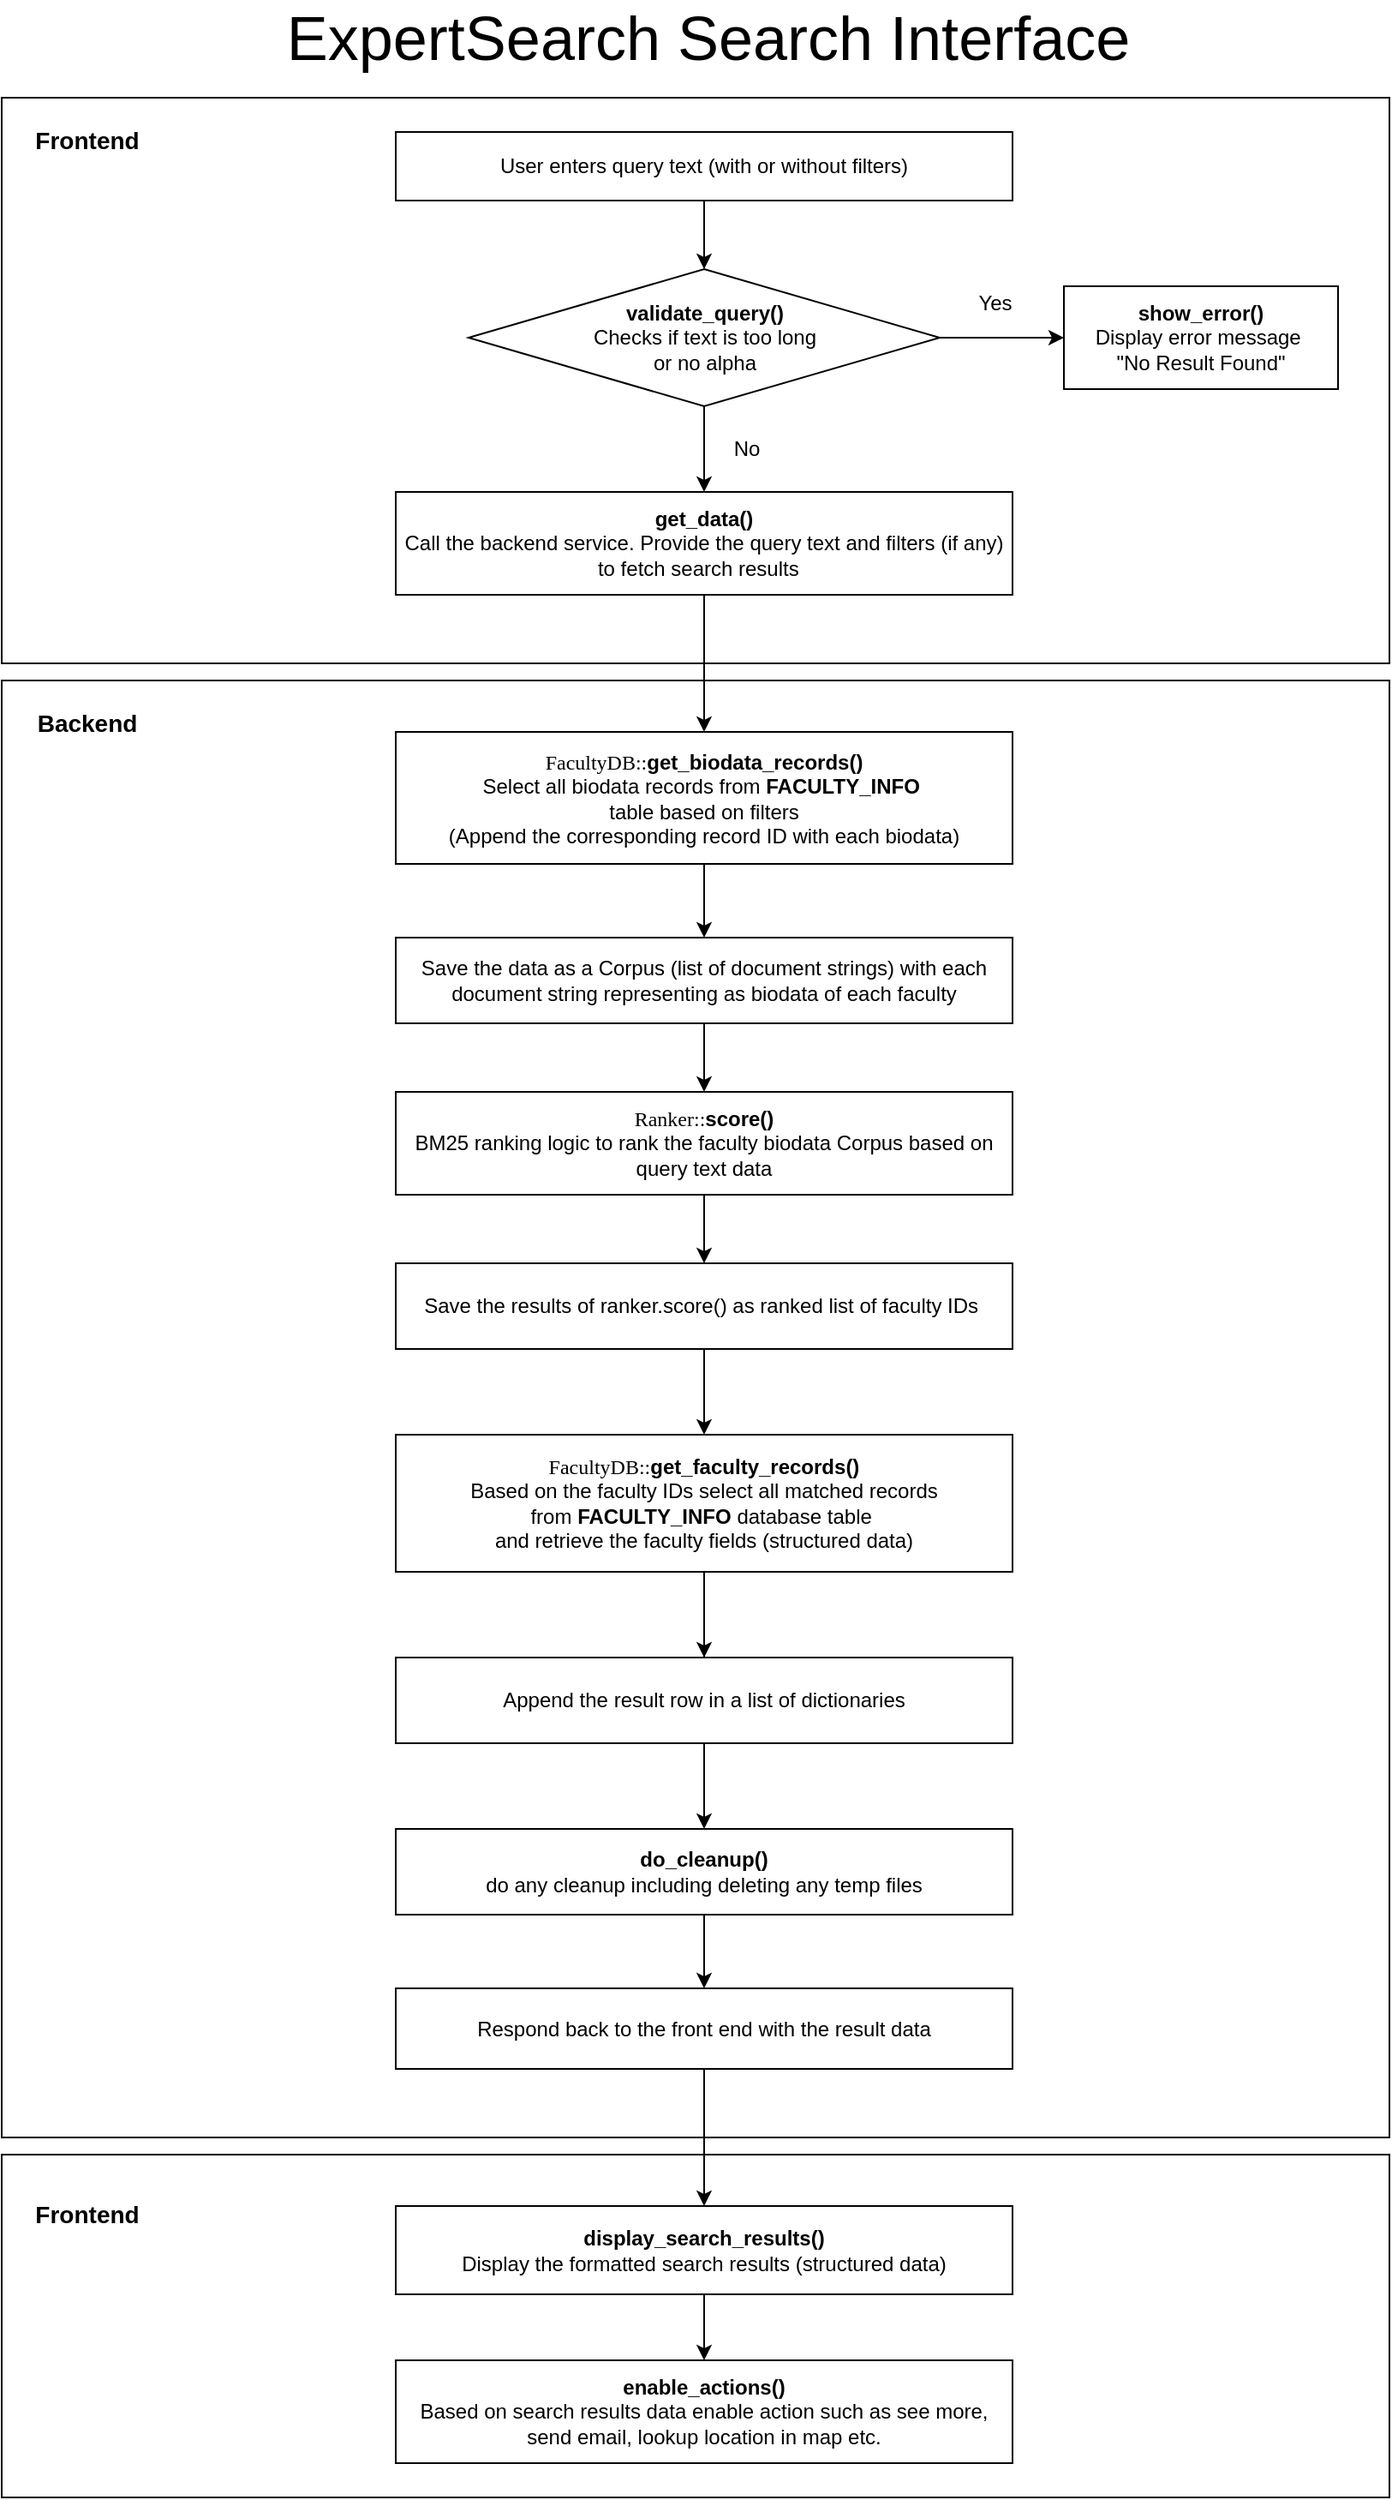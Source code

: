 <mxfile version="15.9.1" type="device"><diagram id="dUBs_UTZ3-glxY3RX4h6" name="Page-1"><mxGraphModel dx="1438" dy="1724" grid="1" gridSize="10" guides="1" tooltips="1" connect="1" arrows="1" fold="1" page="1" pageScale="1" pageWidth="850" pageHeight="1100" math="0" shadow="0"><root><mxCell id="0"/><mxCell id="1" parent="0"/><mxCell id="SsIx_NEz5PAhyEYl7dvH-10" value="" style="rounded=0;whiteSpace=wrap;html=1;fontSize=14;" parent="1" vertex="1"><mxGeometry x="110" y="410" width="810" height="850" as="geometry"/></mxCell><mxCell id="yF0PUkYtuCK3TvloFY9E-6" value="" style="rounded=0;whiteSpace=wrap;html=1;fontSize=14;" parent="1" vertex="1"><mxGeometry x="110" y="1270" width="810" height="200" as="geometry"/></mxCell><mxCell id="UDE30eZPnsQFLOr3LsP8-7" value="" style="rounded=0;whiteSpace=wrap;html=1;fontSize=14;" parent="1" vertex="1"><mxGeometry x="110" y="70" width="810" height="330" as="geometry"/></mxCell><mxCell id="UuPm2zwgWU1U_0ycSbbI-6" value="" style="edgeStyle=orthogonalEdgeStyle;rounded=0;orthogonalLoop=1;jettySize=auto;html=1;" parent="1" source="UuPm2zwgWU1U_0ycSbbI-1" target="UuPm2zwgWU1U_0ycSbbI-4" edge="1"><mxGeometry relative="1" as="geometry"/></mxCell><mxCell id="UuPm2zwgWU1U_0ycSbbI-1" value="User enters query text (with or without filters)" style="rounded=0;whiteSpace=wrap;html=1;" parent="1" vertex="1"><mxGeometry x="340" y="90" width="360" height="40" as="geometry"/></mxCell><mxCell id="SsIx_NEz5PAhyEYl7dvH-9" style="edgeStyle=orthogonalEdgeStyle;rounded=0;orthogonalLoop=1;jettySize=auto;html=1;entryX=0.5;entryY=0;entryDx=0;entryDy=0;" parent="1" source="UuPm2zwgWU1U_0ycSbbI-2" target="SsIx_NEz5PAhyEYl7dvH-6" edge="1"><mxGeometry relative="1" as="geometry"/></mxCell><mxCell id="UuPm2zwgWU1U_0ycSbbI-2" value="&lt;span style=&quot;background-color: rgb(255 , 255 , 255) ; font-family: &amp;#34;menlo&amp;#34;&quot;&gt;&lt;font style=&quot;font-size: 12px&quot;&gt;FacultyDB::&lt;/font&gt;&lt;/span&gt;&lt;b&gt;get_biodata_records()&lt;/b&gt;&lt;br&gt;Select all biodata records from&amp;nbsp;&lt;b style=&quot;text-align: left&quot;&gt;FACULTY_INFO&lt;/b&gt;&amp;nbsp;&lt;br&gt;table based on filters&lt;br&gt;(Append the corresponding record ID with each biodata)" style="rounded=0;whiteSpace=wrap;html=1;" parent="1" vertex="1"><mxGeometry x="340" y="440" width="360" height="77" as="geometry"/></mxCell><mxCell id="UuPm2zwgWU1U_0ycSbbI-7" value="" style="edgeStyle=orthogonalEdgeStyle;rounded=0;orthogonalLoop=1;jettySize=auto;html=1;entryX=0.5;entryY=0;entryDx=0;entryDy=0;" parent="1" source="UuPm2zwgWU1U_0ycSbbI-4" target="UDE30eZPnsQFLOr3LsP8-1" edge="1"><mxGeometry relative="1" as="geometry"/></mxCell><mxCell id="UuPm2zwgWU1U_0ycSbbI-10" style="edgeStyle=orthogonalEdgeStyle;rounded=0;orthogonalLoop=1;jettySize=auto;html=1;entryX=0;entryY=0.5;entryDx=0;entryDy=0;" parent="1" source="UuPm2zwgWU1U_0ycSbbI-4" target="UuPm2zwgWU1U_0ycSbbI-9" edge="1"><mxGeometry relative="1" as="geometry"><mxPoint x="700" y="230" as="targetPoint"/></mxGeometry></mxCell><mxCell id="UuPm2zwgWU1U_0ycSbbI-4" value="&lt;b&gt;&lt;span&gt;validate_query()&lt;/span&gt;&lt;br&gt;&lt;/b&gt;&lt;span&gt;Checks if text is too long &lt;br&gt;or no alpha&lt;/span&gt;" style="rhombus;whiteSpace=wrap;html=1;" parent="1" vertex="1"><mxGeometry x="382.5" y="170" width="275" height="80" as="geometry"/></mxCell><mxCell id="UuPm2zwgWU1U_0ycSbbI-8" value="No" style="text;html=1;strokeColor=none;fillColor=none;align=center;verticalAlign=middle;whiteSpace=wrap;rounded=0;" parent="1" vertex="1"><mxGeometry x="520" y="260" width="50" height="30" as="geometry"/></mxCell><mxCell id="UuPm2zwgWU1U_0ycSbbI-9" value="&lt;b&gt;show_error()&lt;br&gt;&lt;/b&gt;Display error message&amp;nbsp; &lt;br&gt;&quot;No Result Found&quot;" style="rounded=0;whiteSpace=wrap;html=1;" parent="1" vertex="1"><mxGeometry x="730" y="180" width="160" height="60" as="geometry"/></mxCell><mxCell id="UuPm2zwgWU1U_0ycSbbI-11" value="Yes" style="text;html=1;strokeColor=none;fillColor=none;align=center;verticalAlign=middle;whiteSpace=wrap;rounded=0;" parent="1" vertex="1"><mxGeometry x="670" y="180" width="40" height="20" as="geometry"/></mxCell><mxCell id="UuPm2zwgWU1U_0ycSbbI-45" style="edgeStyle=orthogonalEdgeStyle;rounded=0;orthogonalLoop=1;jettySize=auto;html=1;entryX=0.5;entryY=0;entryDx=0;entryDy=0;" parent="1" source="UuPm2zwgWU1U_0ycSbbI-12" target="UuPm2zwgWU1U_0ycSbbI-14" edge="1"><mxGeometry relative="1" as="geometry"/></mxCell><mxCell id="UuPm2zwgWU1U_0ycSbbI-12" value="&lt;span style=&quot;background-color: rgb(255 , 255 , 255) ; font-family: &amp;#34;menlo&amp;#34;&quot;&gt;Ranker::&lt;/span&gt;&lt;b&gt;score()&lt;/b&gt;&lt;br&gt;BM25 ranking logic to rank the faculty biodata Corpus based on query text data" style="rounded=0;whiteSpace=wrap;html=1;" parent="1" vertex="1"><mxGeometry x="340" y="650" width="360" height="60" as="geometry"/></mxCell><mxCell id="yF0PUkYtuCK3TvloFY9E-1" style="edgeStyle=orthogonalEdgeStyle;rounded=0;orthogonalLoop=1;jettySize=auto;html=1;entryX=0.5;entryY=0;entryDx=0;entryDy=0;" parent="1" source="UuPm2zwgWU1U_0ycSbbI-14" target="UuPm2zwgWU1U_0ycSbbI-33" edge="1"><mxGeometry relative="1" as="geometry"/></mxCell><mxCell id="UuPm2zwgWU1U_0ycSbbI-14" value="Save the results of ranker.score() as ranked list of faculty IDs&amp;nbsp;" style="rounded=0;whiteSpace=wrap;html=1;" parent="1" vertex="1"><mxGeometry x="340" y="750" width="360" height="50" as="geometry"/></mxCell><mxCell id="UuPm2zwgWU1U_0ycSbbI-43" value="" style="edgeStyle=orthogonalEdgeStyle;rounded=0;orthogonalLoop=1;jettySize=auto;html=1;" parent="1" source="UuPm2zwgWU1U_0ycSbbI-33" target="UuPm2zwgWU1U_0ycSbbI-42" edge="1"><mxGeometry relative="1" as="geometry"/></mxCell><mxCell id="yF0PUkYtuCK3TvloFY9E-3" value="" style="edgeStyle=orthogonalEdgeStyle;rounded=0;orthogonalLoop=1;jettySize=auto;html=1;" parent="1" source="UuPm2zwgWU1U_0ycSbbI-33" target="yF0PUkYtuCK3TvloFY9E-2" edge="1"><mxGeometry relative="1" as="geometry"/></mxCell><mxCell id="UuPm2zwgWU1U_0ycSbbI-33" value="&lt;span style=&quot;background-color: rgb(255 , 255 , 255) ; font-family: &amp;#34;menlo&amp;#34;&quot;&gt;FacultyDB::&lt;/span&gt;&lt;b&gt;get_faculty_records()&lt;/b&gt;&lt;br&gt;Based on the faculty IDs select all matched records from&amp;nbsp;&lt;b style=&quot;text-align: left&quot;&gt;FACULTY_INFO &lt;/b&gt;&lt;span style=&quot;text-align: left&quot;&gt;database table&amp;nbsp;&lt;/span&gt;&lt;br&gt;and retrieve the faculty&amp;nbsp;fields (structured data)" style="rounded=0;whiteSpace=wrap;html=1;" parent="1" vertex="1"><mxGeometry x="340" y="850" width="360" height="80" as="geometry"/></mxCell><mxCell id="yF0PUkYtuCK3TvloFY9E-5" value="" style="edgeStyle=orthogonalEdgeStyle;rounded=0;orthogonalLoop=1;jettySize=auto;html=1;" parent="1" source="UuPm2zwgWU1U_0ycSbbI-42" target="yF0PUkYtuCK3TvloFY9E-4" edge="1"><mxGeometry relative="1" as="geometry"/></mxCell><mxCell id="UuPm2zwgWU1U_0ycSbbI-42" value="&lt;b&gt;do_cleanup()&lt;br&gt;&lt;/b&gt;do any cleanup including deleting any temp files" style="whiteSpace=wrap;html=1;rounded=0;" parent="1" vertex="1"><mxGeometry x="340" y="1080" width="360" height="50" as="geometry"/></mxCell><mxCell id="UDE30eZPnsQFLOr3LsP8-2" style="edgeStyle=orthogonalEdgeStyle;rounded=0;orthogonalLoop=1;jettySize=auto;html=1;entryX=0.5;entryY=0;entryDx=0;entryDy=0;" parent="1" source="UDE30eZPnsQFLOr3LsP8-1" target="UuPm2zwgWU1U_0ycSbbI-2" edge="1"><mxGeometry relative="1" as="geometry"/></mxCell><mxCell id="UDE30eZPnsQFLOr3LsP8-1" value="&lt;b&gt;get_data()&lt;br&gt;&lt;/b&gt;Call the backend service.&amp;nbsp;Provide the query text and filters (if any) to fetch search results&amp;nbsp;&amp;nbsp;" style="rounded=0;whiteSpace=wrap;html=1;" parent="1" vertex="1"><mxGeometry x="340" y="300" width="360" height="60" as="geometry"/></mxCell><mxCell id="UDE30eZPnsQFLOr3LsP8-5" value="&lt;b&gt;&lt;font style=&quot;font-size: 14px&quot;&gt;Backend&lt;/font&gt;&lt;/b&gt;" style="text;html=1;strokeColor=none;fillColor=none;align=center;verticalAlign=middle;whiteSpace=wrap;rounded=0;" parent="1" vertex="1"><mxGeometry x="130" y="420" width="60" height="30" as="geometry"/></mxCell><mxCell id="UDE30eZPnsQFLOr3LsP8-8" value="&lt;b&gt;&lt;font style=&quot;font-size: 14px&quot;&gt;Frontend&lt;/font&gt;&lt;/b&gt;" style="text;html=1;strokeColor=none;fillColor=none;align=center;verticalAlign=middle;whiteSpace=wrap;rounded=0;" parent="1" vertex="1"><mxGeometry x="130" y="80" width="60" height="30" as="geometry"/></mxCell><mxCell id="yF0PUkYtuCK3TvloFY9E-2" value="Append the result row in a list of dictionaries" style="whiteSpace=wrap;html=1;rounded=0;" parent="1" vertex="1"><mxGeometry x="340" y="980" width="360" height="50" as="geometry"/></mxCell><mxCell id="yF0PUkYtuCK3TvloFY9E-9" value="" style="edgeStyle=orthogonalEdgeStyle;rounded=0;orthogonalLoop=1;jettySize=auto;html=1;" parent="1" source="yF0PUkYtuCK3TvloFY9E-4" target="yF0PUkYtuCK3TvloFY9E-8" edge="1"><mxGeometry relative="1" as="geometry"/></mxCell><mxCell id="yF0PUkYtuCK3TvloFY9E-4" value="&lt;span&gt;Respond back to the front end with the result data&lt;/span&gt;" style="whiteSpace=wrap;html=1;rounded=0;" parent="1" vertex="1"><mxGeometry x="340" y="1173" width="360" height="47" as="geometry"/></mxCell><mxCell id="yF0PUkYtuCK3TvloFY9E-7" value="&lt;b&gt;&lt;font style=&quot;font-size: 14px&quot;&gt;Frontend&lt;/font&gt;&lt;/b&gt;" style="text;html=1;strokeColor=none;fillColor=none;align=center;verticalAlign=middle;whiteSpace=wrap;rounded=0;" parent="1" vertex="1"><mxGeometry x="130" y="1290" width="60" height="30" as="geometry"/></mxCell><mxCell id="yF0PUkYtuCK3TvloFY9E-11" style="edgeStyle=orthogonalEdgeStyle;rounded=0;orthogonalLoop=1;jettySize=auto;html=1;entryX=0.5;entryY=0;entryDx=0;entryDy=0;" parent="1" source="yF0PUkYtuCK3TvloFY9E-8" target="yF0PUkYtuCK3TvloFY9E-10" edge="1"><mxGeometry relative="1" as="geometry"/></mxCell><mxCell id="yF0PUkYtuCK3TvloFY9E-8" value="&lt;b&gt;display_search_results()&lt;br&gt;&lt;/b&gt;Display the formatted search results (structured data)" style="whiteSpace=wrap;html=1;rounded=0;" parent="1" vertex="1"><mxGeometry x="340" y="1300" width="360" height="51.5" as="geometry"/></mxCell><mxCell id="yF0PUkYtuCK3TvloFY9E-10" value="&lt;b&gt;enable_actions()&lt;br&gt;&lt;/b&gt;Based on search results data enable action such as see more, send email, lookup location in map etc." style="whiteSpace=wrap;html=1;rounded=0;" parent="1" vertex="1"><mxGeometry x="340" y="1390" width="360" height="60" as="geometry"/></mxCell><mxCell id="SsIx_NEz5PAhyEYl7dvH-7" style="edgeStyle=orthogonalEdgeStyle;rounded=0;orthogonalLoop=1;jettySize=auto;html=1;entryX=0.5;entryY=0;entryDx=0;entryDy=0;" parent="1" source="SsIx_NEz5PAhyEYl7dvH-6" target="UuPm2zwgWU1U_0ycSbbI-12" edge="1"><mxGeometry relative="1" as="geometry"/></mxCell><mxCell id="SsIx_NEz5PAhyEYl7dvH-6" value="Save the data as a Corpus (list of document strings) with each document string representing as biodata of each faculty" style="whiteSpace=wrap;html=1;rounded=0;" parent="1" vertex="1"><mxGeometry x="340" y="560" width="360" height="50" as="geometry"/></mxCell><mxCell id="dCOKeNTOKLiRTZpvKs_2-1" value="&lt;font style=&quot;font-size: 36px&quot;&gt;ExpertSearch Search Interface&lt;/font&gt;" style="text;html=1;strokeColor=none;fillColor=none;align=center;verticalAlign=middle;whiteSpace=wrap;rounded=0;" vertex="1" parent="1"><mxGeometry x="260" y="20" width="525" height="30" as="geometry"/></mxCell></root></mxGraphModel></diagram></mxfile>
